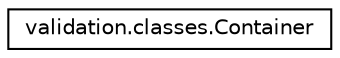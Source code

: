 digraph "Graphical Class Hierarchy"
{
 // INTERACTIVE_SVG=YES
 // LATEX_PDF_SIZE
  edge [fontname="Helvetica",fontsize="10",labelfontname="Helvetica",labelfontsize="10"];
  node [fontname="Helvetica",fontsize="10",shape=record];
  rankdir="LR";
  Node0 [label="validation.classes.Container",height=0.2,width=0.4,color="black", fillcolor="white", style="filled",URL="$classvalidation_1_1classes_1_1_container.html",tooltip=" "];
}
